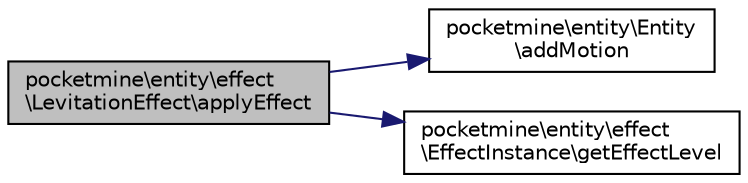 digraph "pocketmine\entity\effect\LevitationEffect\applyEffect"
{
 // INTERACTIVE_SVG=YES
 // LATEX_PDF_SIZE
  edge [fontname="Helvetica",fontsize="10",labelfontname="Helvetica",labelfontsize="10"];
  node [fontname="Helvetica",fontsize="10",shape=record];
  rankdir="LR";
  Node1 [label="pocketmine\\entity\\effect\l\\LevitationEffect\\applyEffect",height=0.2,width=0.4,color="black", fillcolor="grey75", style="filled", fontcolor="black",tooltip=" "];
  Node1 -> Node2 [color="midnightblue",fontsize="10",style="solid",fontname="Helvetica"];
  Node2 [label="pocketmine\\entity\\Entity\l\\addMotion",height=0.2,width=0.4,color="black", fillcolor="white", style="filled",URL="$d2/d3c/classpocketmine_1_1entity_1_1_entity.html#a946caa299ca329c2793e649d81a704f5",tooltip=" "];
  Node1 -> Node3 [color="midnightblue",fontsize="10",style="solid",fontname="Helvetica"];
  Node3 [label="pocketmine\\entity\\effect\l\\EffectInstance\\getEffectLevel",height=0.2,width=0.4,color="black", fillcolor="white", style="filled",URL="$dc/d2e/classpocketmine_1_1entity_1_1effect_1_1_effect_instance.html#a1c10ab02b27bb637f8a0080c545296e0",tooltip=" "];
}
